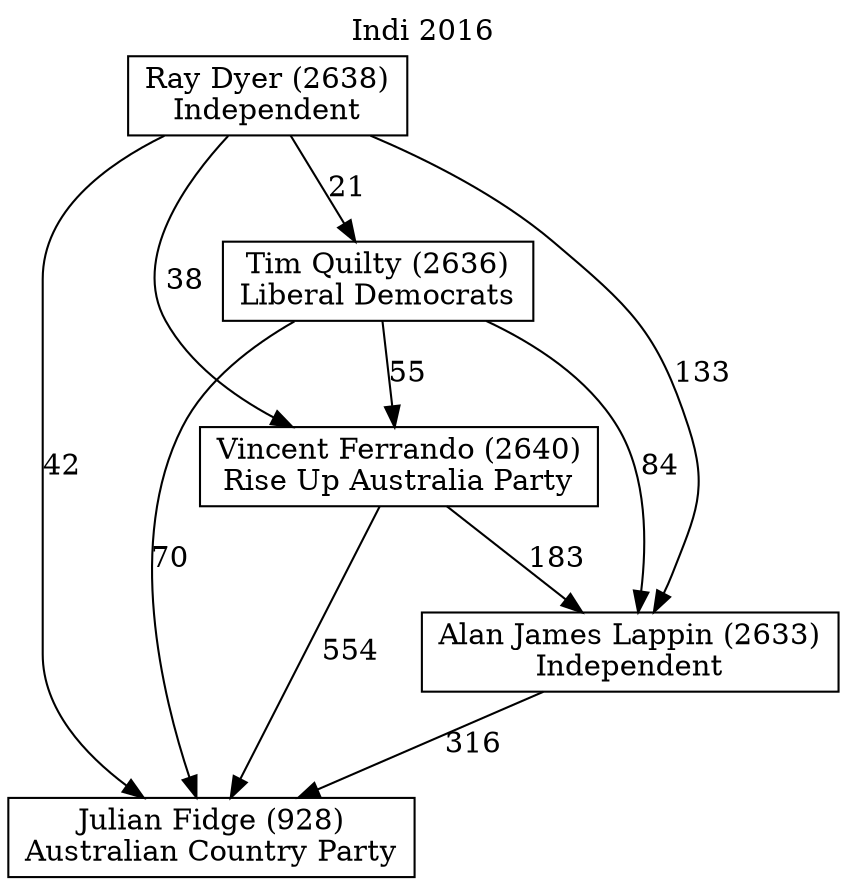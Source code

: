 // House preference flow
digraph "Julian Fidge (928)_Indi_2016" {
	graph [label="Indi 2016" labelloc=t mclimit=10]
	node [shape=box]
	"Ray Dyer (2638)" [label="Ray Dyer (2638)
Independent"]
	"Tim Quilty (2636)" [label="Tim Quilty (2636)
Liberal Democrats"]
	"Vincent Ferrando (2640)" [label="Vincent Ferrando (2640)
Rise Up Australia Party"]
	"Julian Fidge (928)" [label="Julian Fidge (928)
Australian Country Party"]
	"Alan James Lappin (2633)" [label="Alan James Lappin (2633)
Independent"]
	"Tim Quilty (2636)" -> "Alan James Lappin (2633)" [label=84]
	"Ray Dyer (2638)" -> "Alan James Lappin (2633)" [label=133]
	"Ray Dyer (2638)" -> "Julian Fidge (928)" [label=42]
	"Ray Dyer (2638)" -> "Tim Quilty (2636)" [label=21]
	"Ray Dyer (2638)" -> "Vincent Ferrando (2640)" [label=38]
	"Tim Quilty (2636)" -> "Vincent Ferrando (2640)" [label=55]
	"Alan James Lappin (2633)" -> "Julian Fidge (928)" [label=316]
	"Tim Quilty (2636)" -> "Julian Fidge (928)" [label=70]
	"Vincent Ferrando (2640)" -> "Alan James Lappin (2633)" [label=183]
	"Vincent Ferrando (2640)" -> "Julian Fidge (928)" [label=554]
}
